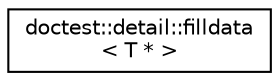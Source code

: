 digraph "Graphical Class Hierarchy"
{
 // LATEX_PDF_SIZE
  edge [fontname="Helvetica",fontsize="10",labelfontname="Helvetica",labelfontsize="10"];
  node [fontname="Helvetica",fontsize="10",shape=record];
  rankdir="LR";
  Node0 [label="doctest::detail::filldata\l\< T * \>",height=0.2,width=0.4,color="black", fillcolor="white", style="filled",URL="$dc/d42/structdoctest_1_1detail_1_1filldata_3_01T_01_5_01_4.html",tooltip=" "];
}
